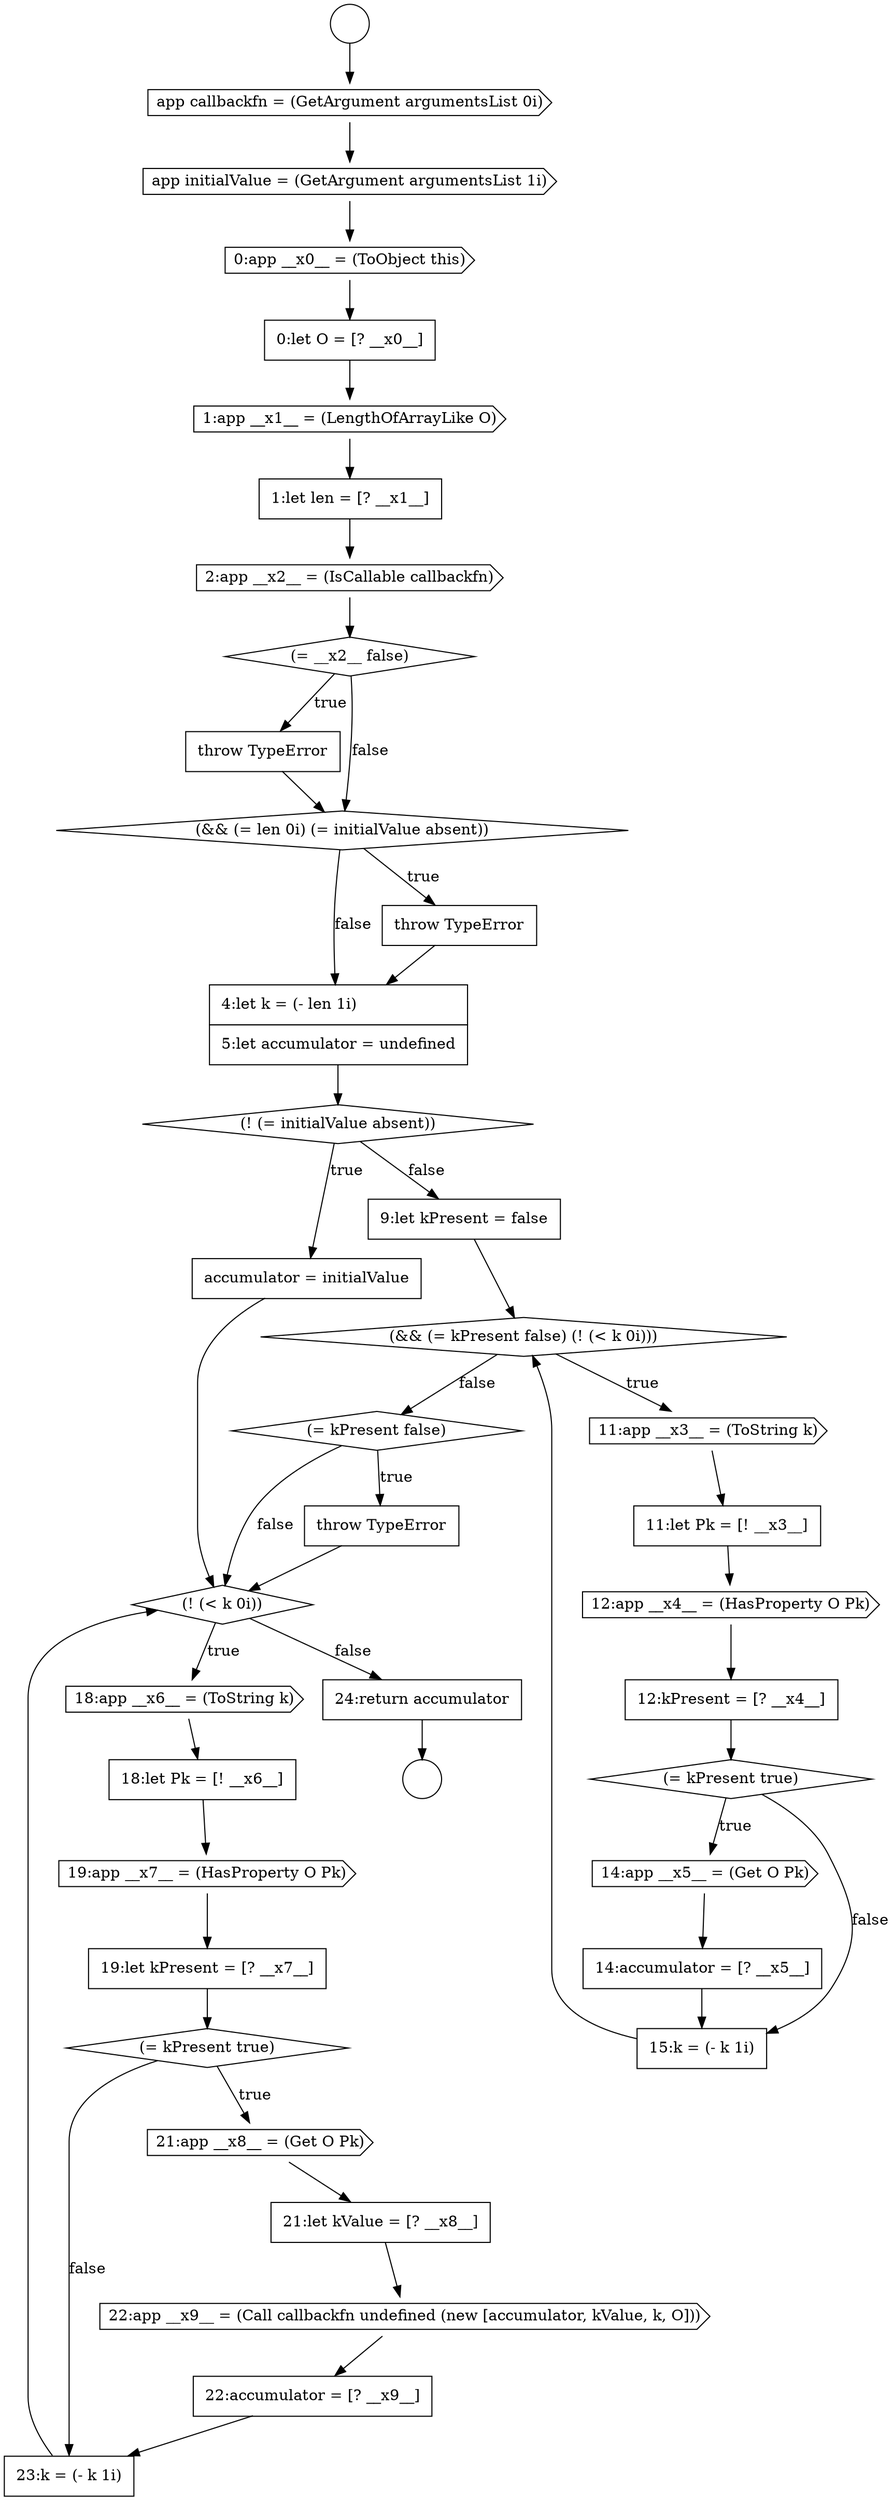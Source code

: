 digraph {
  node16261 [shape=none, margin=0, label=<<font color="black">
    <table border="0" cellborder="1" cellspacing="0" cellpadding="10">
      <tr><td align="left">throw TypeError</td></tr>
    </table>
  </font>> color="black" fillcolor="white" style=filled]
  node16280 [shape=cds, label=<<font color="black">18:app __x6__ = (ToString k)</font>> color="black" fillcolor="white" style=filled]
  node16283 [shape=none, margin=0, label=<<font color="black">
    <table border="0" cellborder="1" cellspacing="0" cellpadding="10">
      <tr><td align="left">19:let kPresent = [? __x7__]</td></tr>
    </table>
  </font>> color="black" fillcolor="white" style=filled]
  node16268 [shape=diamond, label=<<font color="black">(&amp;&amp; (= kPresent false) (! (&lt; k 0i)))</font>> color="black" fillcolor="white" style=filled]
  node16272 [shape=none, margin=0, label=<<font color="black">
    <table border="0" cellborder="1" cellspacing="0" cellpadding="10">
      <tr><td align="left">12:kPresent = [? __x4__]</td></tr>
    </table>
  </font>> color="black" fillcolor="white" style=filled]
  node16255 [shape=cds, label=<<font color="black">0:app __x0__ = (ToObject this)</font>> color="black" fillcolor="white" style=filled]
  node16276 [shape=none, margin=0, label=<<font color="black">
    <table border="0" cellborder="1" cellspacing="0" cellpadding="10">
      <tr><td align="left">15:k = (- k 1i)</td></tr>
    </table>
  </font>> color="black" fillcolor="white" style=filled]
  node16279 [shape=diamond, label=<<font color="black">(! (&lt; k 0i))</font>> color="black" fillcolor="white" style=filled]
  node16284 [shape=diamond, label=<<font color="black">(= kPresent true)</font>> color="black" fillcolor="white" style=filled]
  node16269 [shape=cds, label=<<font color="black">11:app __x3__ = (ToString k)</font>> color="black" fillcolor="white" style=filled]
  node16275 [shape=none, margin=0, label=<<font color="black">
    <table border="0" cellborder="1" cellspacing="0" cellpadding="10">
      <tr><td align="left">14:accumulator = [? __x5__]</td></tr>
    </table>
  </font>> color="black" fillcolor="white" style=filled]
  node16278 [shape=none, margin=0, label=<<font color="black">
    <table border="0" cellborder="1" cellspacing="0" cellpadding="10">
      <tr><td align="left">throw TypeError</td></tr>
    </table>
  </font>> color="black" fillcolor="white" style=filled]
  node16258 [shape=none, margin=0, label=<<font color="black">
    <table border="0" cellborder="1" cellspacing="0" cellpadding="10">
      <tr><td align="left">1:let len = [? __x1__]</td></tr>
    </table>
  </font>> color="black" fillcolor="white" style=filled]
  node16270 [shape=none, margin=0, label=<<font color="black">
    <table border="0" cellborder="1" cellspacing="0" cellpadding="10">
      <tr><td align="left">11:let Pk = [! __x3__]</td></tr>
    </table>
  </font>> color="black" fillcolor="white" style=filled]
  node16266 [shape=none, margin=0, label=<<font color="black">
    <table border="0" cellborder="1" cellspacing="0" cellpadding="10">
      <tr><td align="left">accumulator = initialValue</td></tr>
    </table>
  </font>> color="black" fillcolor="white" style=filled]
  node16281 [shape=none, margin=0, label=<<font color="black">
    <table border="0" cellborder="1" cellspacing="0" cellpadding="10">
      <tr><td align="left">18:let Pk = [! __x6__]</td></tr>
    </table>
  </font>> color="black" fillcolor="white" style=filled]
  node16262 [shape=diamond, label=<<font color="black">(&amp;&amp; (= len 0i) (= initialValue absent))</font>> color="black" fillcolor="white" style=filled]
  node16277 [shape=diamond, label=<<font color="black">(= kPresent false)</font>> color="black" fillcolor="white" style=filled]
  node16282 [shape=cds, label=<<font color="black">19:app __x7__ = (HasProperty O Pk)</font>> color="black" fillcolor="white" style=filled]
  node16251 [shape=circle label=" " color="black" fillcolor="white" style=filled]
  node16287 [shape=cds, label=<<font color="black">22:app __x9__ = (Call callbackfn undefined (new [accumulator, kValue, k, O]))</font>> color="black" fillcolor="white" style=filled]
  node16259 [shape=cds, label=<<font color="black">2:app __x2__ = (IsCallable callbackfn)</font>> color="black" fillcolor="white" style=filled]
  node16264 [shape=none, margin=0, label=<<font color="black">
    <table border="0" cellborder="1" cellspacing="0" cellpadding="10">
      <tr><td align="left">4:let k = (- len 1i)</td></tr>
      <tr><td align="left">5:let accumulator = undefined</td></tr>
    </table>
  </font>> color="black" fillcolor="white" style=filled]
  node16274 [shape=cds, label=<<font color="black">14:app __x5__ = (Get O Pk)</font>> color="black" fillcolor="white" style=filled]
  node16252 [shape=circle label=" " color="black" fillcolor="white" style=filled]
  node16265 [shape=diamond, label=<<font color="black">(! (= initialValue absent))</font>> color="black" fillcolor="white" style=filled]
  node16260 [shape=diamond, label=<<font color="black">(= __x2__ false)</font>> color="black" fillcolor="white" style=filled]
  node16263 [shape=none, margin=0, label=<<font color="black">
    <table border="0" cellborder="1" cellspacing="0" cellpadding="10">
      <tr><td align="left">throw TypeError</td></tr>
    </table>
  </font>> color="black" fillcolor="white" style=filled]
  node16273 [shape=diamond, label=<<font color="black">(= kPresent true)</font>> color="black" fillcolor="white" style=filled]
  node16253 [shape=cds, label=<<font color="black">app callbackfn = (GetArgument argumentsList 0i)</font>> color="black" fillcolor="white" style=filled]
  node16285 [shape=cds, label=<<font color="black">21:app __x8__ = (Get O Pk)</font>> color="black" fillcolor="white" style=filled]
  node16290 [shape=none, margin=0, label=<<font color="black">
    <table border="0" cellborder="1" cellspacing="0" cellpadding="10">
      <tr><td align="left">24:return accumulator</td></tr>
    </table>
  </font>> color="black" fillcolor="white" style=filled]
  node16288 [shape=none, margin=0, label=<<font color="black">
    <table border="0" cellborder="1" cellspacing="0" cellpadding="10">
      <tr><td align="left">22:accumulator = [? __x9__]</td></tr>
    </table>
  </font>> color="black" fillcolor="white" style=filled]
  node16257 [shape=cds, label=<<font color="black">1:app __x1__ = (LengthOfArrayLike O)</font>> color="black" fillcolor="white" style=filled]
  node16267 [shape=none, margin=0, label=<<font color="black">
    <table border="0" cellborder="1" cellspacing="0" cellpadding="10">
      <tr><td align="left">9:let kPresent = false</td></tr>
    </table>
  </font>> color="black" fillcolor="white" style=filled]
  node16271 [shape=cds, label=<<font color="black">12:app __x4__ = (HasProperty O Pk)</font>> color="black" fillcolor="white" style=filled]
  node16289 [shape=none, margin=0, label=<<font color="black">
    <table border="0" cellborder="1" cellspacing="0" cellpadding="10">
      <tr><td align="left">23:k = (- k 1i)</td></tr>
    </table>
  </font>> color="black" fillcolor="white" style=filled]
  node16286 [shape=none, margin=0, label=<<font color="black">
    <table border="0" cellborder="1" cellspacing="0" cellpadding="10">
      <tr><td align="left">21:let kValue = [? __x8__]</td></tr>
    </table>
  </font>> color="black" fillcolor="white" style=filled]
  node16256 [shape=none, margin=0, label=<<font color="black">
    <table border="0" cellborder="1" cellspacing="0" cellpadding="10">
      <tr><td align="left">0:let O = [? __x0__]</td></tr>
    </table>
  </font>> color="black" fillcolor="white" style=filled]
  node16254 [shape=cds, label=<<font color="black">app initialValue = (GetArgument argumentsList 1i)</font>> color="black" fillcolor="white" style=filled]
  node16286 -> node16287 [ color="black"]
  node16271 -> node16272 [ color="black"]
  node16279 -> node16280 [label=<<font color="black">true</font>> color="black"]
  node16279 -> node16290 [label=<<font color="black">false</font>> color="black"]
  node16277 -> node16278 [label=<<font color="black">true</font>> color="black"]
  node16277 -> node16279 [label=<<font color="black">false</font>> color="black"]
  node16254 -> node16255 [ color="black"]
  node16266 -> node16279 [ color="black"]
  node16280 -> node16281 [ color="black"]
  node16276 -> node16268 [ color="black"]
  node16284 -> node16285 [label=<<font color="black">true</font>> color="black"]
  node16284 -> node16289 [label=<<font color="black">false</font>> color="black"]
  node16267 -> node16268 [ color="black"]
  node16275 -> node16276 [ color="black"]
  node16260 -> node16261 [label=<<font color="black">true</font>> color="black"]
  node16260 -> node16262 [label=<<font color="black">false</font>> color="black"]
  node16287 -> node16288 [ color="black"]
  node16253 -> node16254 [ color="black"]
  node16257 -> node16258 [ color="black"]
  node16268 -> node16269 [label=<<font color="black">true</font>> color="black"]
  node16268 -> node16277 [label=<<font color="black">false</font>> color="black"]
  node16285 -> node16286 [ color="black"]
  node16262 -> node16263 [label=<<font color="black">true</font>> color="black"]
  node16262 -> node16264 [label=<<font color="black">false</font>> color="black"]
  node16281 -> node16282 [ color="black"]
  node16270 -> node16271 [ color="black"]
  node16289 -> node16279 [ color="black"]
  node16278 -> node16279 [ color="black"]
  node16261 -> node16262 [ color="black"]
  node16282 -> node16283 [ color="black"]
  node16265 -> node16266 [label=<<font color="black">true</font>> color="black"]
  node16265 -> node16267 [label=<<font color="black">false</font>> color="black"]
  node16288 -> node16289 [ color="black"]
  node16283 -> node16284 [ color="black"]
  node16263 -> node16264 [ color="black"]
  node16255 -> node16256 [ color="black"]
  node16264 -> node16265 [ color="black"]
  node16269 -> node16270 [ color="black"]
  node16274 -> node16275 [ color="black"]
  node16256 -> node16257 [ color="black"]
  node16290 -> node16252 [ color="black"]
  node16251 -> node16253 [ color="black"]
  node16259 -> node16260 [ color="black"]
  node16272 -> node16273 [ color="black"]
  node16273 -> node16274 [label=<<font color="black">true</font>> color="black"]
  node16273 -> node16276 [label=<<font color="black">false</font>> color="black"]
  node16258 -> node16259 [ color="black"]
}
